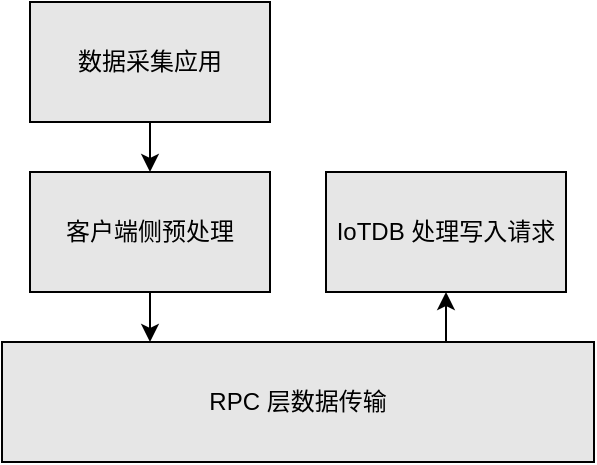 <mxfile version="23.1.5" type="device">
  <diagram name="第 1 页" id="f3p1HBtT-Fp_dVt5YINv">
    <mxGraphModel dx="1025" dy="854" grid="0" gridSize="10" guides="1" tooltips="1" connect="1" arrows="1" fold="1" page="1" pageScale="1" pageWidth="827" pageHeight="1169" math="0" shadow="0">
      <root>
        <mxCell id="0" />
        <mxCell id="1" parent="0" />
        <mxCell id="POdai15B3xeChRXEtbxX-3" style="edgeStyle=orthogonalEdgeStyle;rounded=0;orthogonalLoop=1;jettySize=auto;html=1;" parent="1" source="POdai15B3xeChRXEtbxX-1" target="POdai15B3xeChRXEtbxX-2" edge="1">
          <mxGeometry relative="1" as="geometry" />
        </mxCell>
        <mxCell id="POdai15B3xeChRXEtbxX-1" value="&lt;font color=&quot;#000000&quot;&gt;数据采集应用&lt;/font&gt;" style="rounded=0;whiteSpace=wrap;html=1;fillColor=#E6E6E6;fontColor=#333333;strokeColor=#000000;" parent="1" vertex="1">
          <mxGeometry x="276" y="326" width="120" height="60" as="geometry" />
        </mxCell>
        <mxCell id="POdai15B3xeChRXEtbxX-2" value="客户端侧预处理" style="rounded=0;whiteSpace=wrap;html=1;fillColor=#E6E6E6;strokeColor=#000000;" parent="1" vertex="1">
          <mxGeometry x="276" y="411" width="120" height="60" as="geometry" />
        </mxCell>
        <mxCell id="POdai15B3xeChRXEtbxX-4" value="RPC 层数据传输" style="rounded=0;whiteSpace=wrap;html=1;fillColor=#E6E6E6;strokeColor=#000000;gradientColor=none;glass=0;shadow=0;fillStyle=auto;" parent="1" vertex="1">
          <mxGeometry x="262" y="496" width="296" height="60" as="geometry" />
        </mxCell>
        <mxCell id="POdai15B3xeChRXEtbxX-6" value="IoTDB 处理写入请求" style="rounded=0;whiteSpace=wrap;html=1;fillColor=#E6E6E6;strokeColor=#000000;" parent="1" vertex="1">
          <mxGeometry x="424" y="411" width="120" height="60" as="geometry" />
        </mxCell>
        <mxCell id="POdai15B3xeChRXEtbxX-8" value="" style="endArrow=classic;html=1;rounded=0;entryX=0.5;entryY=1;entryDx=0;entryDy=0;exitX=0.75;exitY=0;exitDx=0;exitDy=0;" parent="1" source="POdai15B3xeChRXEtbxX-4" target="POdai15B3xeChRXEtbxX-6" edge="1">
          <mxGeometry width="50" height="50" relative="1" as="geometry">
            <mxPoint x="544" y="535" as="sourcePoint" />
            <mxPoint x="594" y="485" as="targetPoint" />
          </mxGeometry>
        </mxCell>
        <mxCell id="Tqra_oOZP7IPvOzsNF1a-1" value="" style="endArrow=classic;html=1;rounded=0;exitX=0.5;exitY=1;exitDx=0;exitDy=0;entryX=0.25;entryY=0;entryDx=0;entryDy=0;" edge="1" parent="1" source="POdai15B3xeChRXEtbxX-2" target="POdai15B3xeChRXEtbxX-4">
          <mxGeometry width="50" height="50" relative="1" as="geometry">
            <mxPoint x="388" y="463" as="sourcePoint" />
            <mxPoint x="322" y="494" as="targetPoint" />
          </mxGeometry>
        </mxCell>
      </root>
    </mxGraphModel>
  </diagram>
</mxfile>
